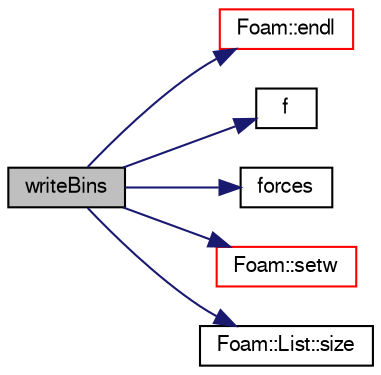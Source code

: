 digraph "writeBins"
{
  bgcolor="transparent";
  edge [fontname="FreeSans",fontsize="10",labelfontname="FreeSans",labelfontsize="10"];
  node [fontname="FreeSans",fontsize="10",shape=record];
  rankdir="LR";
  Node1078 [label="writeBins",height=0.2,width=0.4,color="black", fillcolor="grey75", style="filled", fontcolor="black"];
  Node1078 -> Node1079 [color="midnightblue",fontsize="10",style="solid",fontname="FreeSans"];
  Node1079 [label="Foam::endl",height=0.2,width=0.4,color="red",URL="$a21124.html#a2db8fe02a0d3909e9351bb4275b23ce4",tooltip="Add newline and flush stream. "];
  Node1078 -> Node1081 [color="midnightblue",fontsize="10",style="solid",fontname="FreeSans"];
  Node1081 [label="f",height=0.2,width=0.4,color="black",URL="$a17900.html#a888be93833ac7a23170555c69c690288"];
  Node1078 -> Node1082 [color="midnightblue",fontsize="10",style="solid",fontname="FreeSans"];
  Node1082 [label="forces",height=0.2,width=0.4,color="black",URL="$a28830.html#ad0adf28726fa5c987a2b4e30067f5e69",tooltip="Disallow default bitwise copy construct. "];
  Node1078 -> Node1083 [color="midnightblue",fontsize="10",style="solid",fontname="FreeSans"];
  Node1083 [label="Foam::setw",height=0.2,width=0.4,color="red",URL="$a21124.html#a3318127f6f23246407ca749a0a0ea03c"];
  Node1078 -> Node1085 [color="midnightblue",fontsize="10",style="solid",fontname="FreeSans"];
  Node1085 [label="Foam::List::size",height=0.2,width=0.4,color="black",URL="$a25694.html#a8a5f6fa29bd4b500caf186f60245b384",tooltip="Override size to be inconsistent with allocated storage. "];
}
